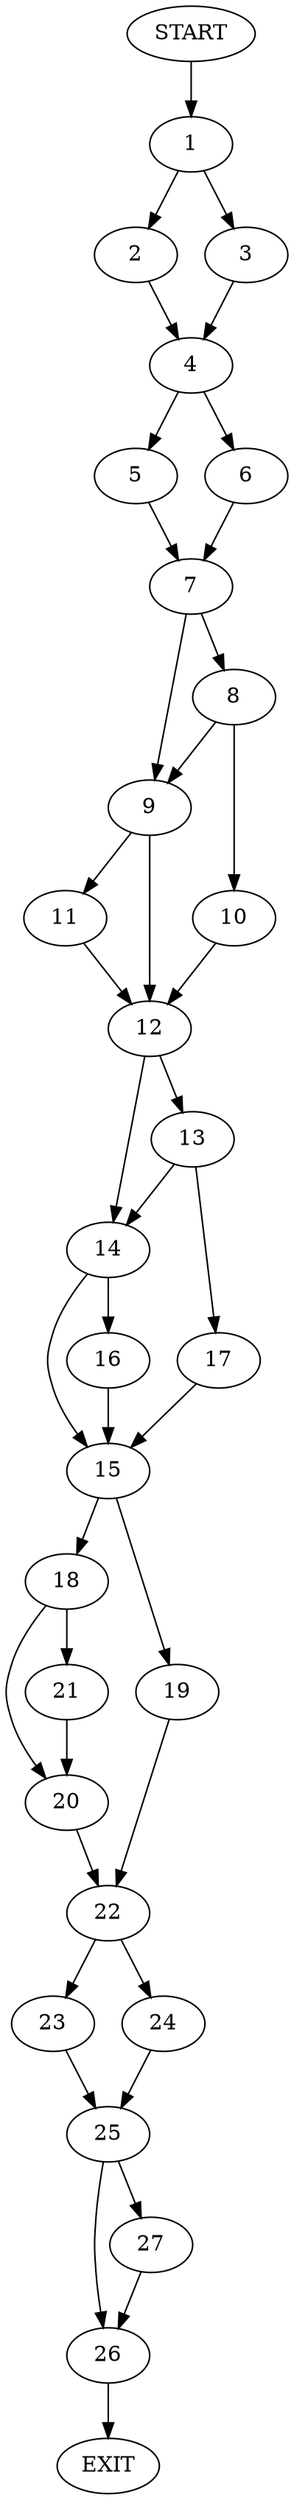 digraph {
0 [label="START"]
28 [label="EXIT"]
0 -> 1
1 -> 2
1 -> 3
3 -> 4
2 -> 4
4 -> 5
4 -> 6
5 -> 7
6 -> 7
7 -> 8
7 -> 9
8 -> 9
8 -> 10
9 -> 11
9 -> 12
10 -> 12
12 -> 13
12 -> 14
11 -> 12
14 -> 15
14 -> 16
13 -> 17
13 -> 14
17 -> 15
15 -> 18
15 -> 19
16 -> 15
18 -> 20
18 -> 21
19 -> 22
20 -> 22
21 -> 20
22 -> 23
22 -> 24
24 -> 25
23 -> 25
25 -> 26
25 -> 27
27 -> 26
26 -> 28
}
